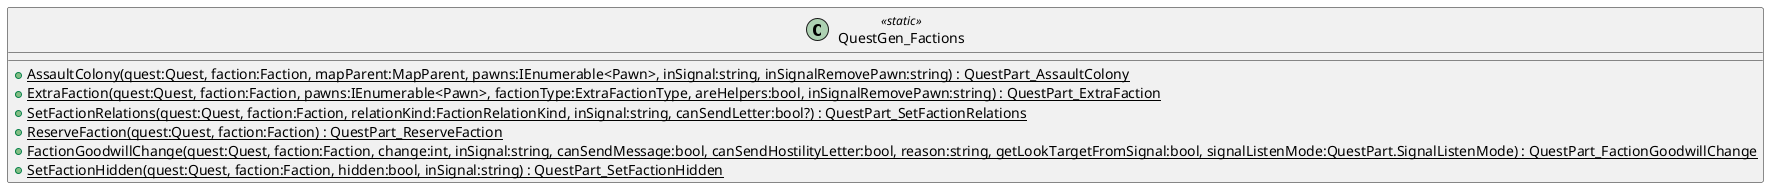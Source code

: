 @startuml
class QuestGen_Factions <<static>> {
    + {static} AssaultColony(quest:Quest, faction:Faction, mapParent:MapParent, pawns:IEnumerable<Pawn>, inSignal:string, inSignalRemovePawn:string) : QuestPart_AssaultColony
    + {static} ExtraFaction(quest:Quest, faction:Faction, pawns:IEnumerable<Pawn>, factionType:ExtraFactionType, areHelpers:bool, inSignalRemovePawn:string) : QuestPart_ExtraFaction
    + {static} SetFactionRelations(quest:Quest, faction:Faction, relationKind:FactionRelationKind, inSignal:string, canSendLetter:bool?) : QuestPart_SetFactionRelations
    + {static} ReserveFaction(quest:Quest, faction:Faction) : QuestPart_ReserveFaction
    + {static} FactionGoodwillChange(quest:Quest, faction:Faction, change:int, inSignal:string, canSendMessage:bool, canSendHostilityLetter:bool, reason:string, getLookTargetFromSignal:bool, signalListenMode:QuestPart.SignalListenMode) : QuestPart_FactionGoodwillChange
    + {static} SetFactionHidden(quest:Quest, faction:Faction, hidden:bool, inSignal:string) : QuestPart_SetFactionHidden
}
@enduml
